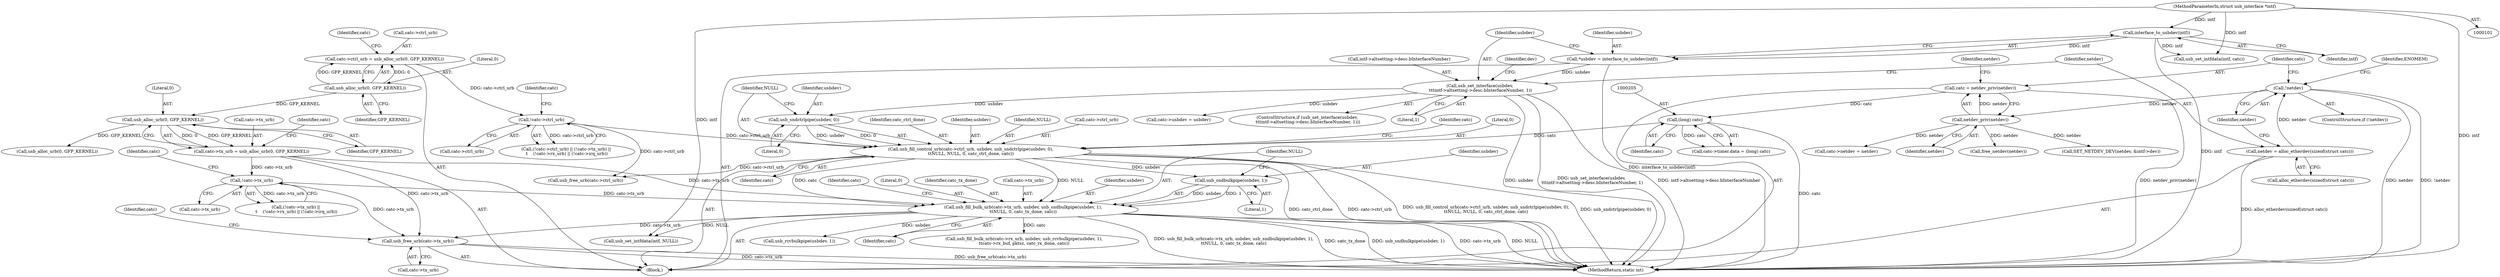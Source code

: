 digraph "0_linux_2d6a0e9de03ee658a9adc3bfb2f0ca55dff1e478@API" {
"1000627" [label="(Call,usb_free_urb(catc->tx_urb))"];
"1000343" [label="(Call,usb_fill_bulk_urb(catc->tx_urb, usbdev, usb_sndbulkpipe(usbdev, 1),\n\t\tNULL, 0, catc_tx_done, catc))"];
"1000221" [label="(Call,catc->tx_urb = usb_alloc_urb(0, GFP_KERNEL))"];
"1000225" [label="(Call,usb_alloc_urb(0, GFP_KERNEL))"];
"1000218" [label="(Call,usb_alloc_urb(0, GFP_KERNEL))"];
"1000249" [label="(Call,!catc->tx_urb)"];
"1000348" [label="(Call,usb_sndbulkpipe(usbdev, 1))"];
"1000330" [label="(Call,usb_fill_control_urb(catc->ctrl_urb, usbdev, usb_sndctrlpipe(usbdev, 0),\n\t\tNULL, NULL, 0, catc_ctrl_done, catc))"];
"1000244" [label="(Call,!catc->ctrl_urb)"];
"1000214" [label="(Call,catc->ctrl_urb = usb_alloc_urb(0, GFP_KERNEL))"];
"1000335" [label="(Call,usb_sndctrlpipe(usbdev, 0))"];
"1000124" [label="(Call,usb_set_interface(usbdev,\n \t\t\tintf->altsetting->desc.bInterfaceNumber, 1))"];
"1000113" [label="(Call,*usbdev = interface_to_usbdev(intf))"];
"1000115" [label="(Call,interface_to_usbdev(intf))"];
"1000102" [label="(MethodParameterIn,struct usb_interface *intf)"];
"1000204" [label="(Call,(long) catc)"];
"1000152" [label="(Call,catc = netdev_priv(netdev))"];
"1000154" [label="(Call,netdev_priv(netdev))"];
"1000147" [label="(Call,!netdev)"];
"1000141" [label="(Call,netdev = alloc_etherdev(sizeof(struct catc)))"];
"1000334" [label="(Identifier,usbdev)"];
"1000219" [label="(Literal,0)"];
"1000336" [label="(Identifier,usbdev)"];
"1000251" [label="(Identifier,catc)"];
"1000243" [label="(Call,(!catc->ctrl_urb) || (!catc->tx_urb) || \n\t    (!catc->rx_urb) || (!catc->irq_urb))"];
"1000339" [label="(Identifier,NULL)"];
"1000155" [label="(Identifier,netdev)"];
"1000126" [label="(Call,intf->altsetting->desc.bInterfaceNumber)"];
"1000627" [label="(Call,usb_free_urb(catc->tx_urb))"];
"1000124" [label="(Call,usb_set_interface(usbdev,\n \t\t\tintf->altsetting->desc.bInterfaceNumber, 1))"];
"1000225" [label="(Call,usb_alloc_urb(0, GFP_KERNEL))"];
"1000343" [label="(Call,usb_fill_bulk_urb(catc->tx_urb, usbdev, usb_sndbulkpipe(usbdev, 1),\n\t\tNULL, 0, catc_tx_done, catc))"];
"1000342" [label="(Identifier,catc)"];
"1000331" [label="(Call,catc->ctrl_urb)"];
"1000338" [label="(Identifier,NULL)"];
"1000250" [label="(Call,catc->tx_urb)"];
"1000643" [label="(MethodReturn,static int)"];
"1000148" [label="(Identifier,netdev)"];
"1000154" [label="(Call,netdev_priv(netdev))"];
"1000151" [label="(Identifier,ENOMEM)"];
"1000623" [label="(Call,usb_free_urb(catc->ctrl_urb))"];
"1000357" [label="(Identifier,catc)"];
"1000633" [label="(Identifier,catc)"];
"1000142" [label="(Identifier,netdev)"];
"1000345" [label="(Identifier,catc)"];
"1000125" [label="(Identifier,usbdev)"];
"1000115" [label="(Call,interface_to_usbdev(intf))"];
"1000173" [label="(Call,catc->usbdev = usbdev)"];
"1000206" [label="(Identifier,catc)"];
"1000226" [label="(Literal,0)"];
"1000352" [label="(Literal,0)"];
"1000354" [label="(Identifier,catc)"];
"1000248" [label="(Call,(!catc->tx_urb) || \n\t    (!catc->rx_urb) || (!catc->irq_urb))"];
"1000123" [label="(ControlStructure,if (usb_set_interface(usbdev,\n \t\t\tintf->altsetting->desc.bInterfaceNumber, 1)))"];
"1000136" [label="(Identifier,dev)"];
"1000116" [label="(Identifier,intf)"];
"1000133" [label="(Literal,1)"];
"1000351" [label="(Identifier,NULL)"];
"1000353" [label="(Identifier,catc_tx_done)"];
"1000214" [label="(Call,catc->ctrl_urb = usb_alloc_urb(0, GFP_KERNEL))"];
"1000335" [label="(Call,usb_sndctrlpipe(usbdev, 0))"];
"1000350" [label="(Literal,1)"];
"1000232" [label="(Call,usb_alloc_urb(0, GFP_KERNEL))"];
"1000113" [label="(Call,*usbdev = interface_to_usbdev(intf))"];
"1000158" [label="(Identifier,netdev)"];
"1000244" [label="(Call,!catc->ctrl_urb)"];
"1000639" [label="(Call,free_netdev(netdev))"];
"1000147" [label="(Call,!netdev)"];
"1000141" [label="(Call,netdev = alloc_etherdev(sizeof(struct catc)))"];
"1000215" [label="(Call,catc->ctrl_urb)"];
"1000222" [label="(Call,catc->tx_urb)"];
"1000355" [label="(Call,usb_fill_bulk_urb(catc->rx_urb, usbdev, usb_rcvbulkpipe(usbdev, 1),\n\t\tcatc->rx_buf, pktsz, catc_rx_done, catc))"];
"1000340" [label="(Literal,0)"];
"1000227" [label="(Identifier,GFP_KERNEL)"];
"1000344" [label="(Call,catc->tx_urb)"];
"1000152" [label="(Call,catc = netdev_priv(netdev))"];
"1000628" [label="(Call,catc->tx_urb)"];
"1000348" [label="(Call,usb_sndbulkpipe(usbdev, 1))"];
"1000204" [label="(Call,(long) catc)"];
"1000360" [label="(Call,usb_rcvbulkpipe(usbdev, 1))"];
"1000153" [label="(Identifier,catc)"];
"1000221" [label="(Call,catc->tx_urb = usb_alloc_urb(0, GFP_KERNEL))"];
"1000347" [label="(Identifier,usbdev)"];
"1000603" [label="(Call,SET_NETDEV_DEV(netdev, &intf->dev))"];
"1000218" [label="(Call,usb_alloc_urb(0, GFP_KERNEL))"];
"1000341" [label="(Identifier,catc_ctrl_done)"];
"1000114" [label="(Identifier,usbdev)"];
"1000245" [label="(Call,catc->ctrl_urb)"];
"1000349" [label="(Identifier,usbdev)"];
"1000619" [label="(Call,usb_set_intfdata(intf, NULL))"];
"1000230" [label="(Identifier,catc)"];
"1000143" [label="(Call,alloc_etherdev(sizeof(struct catc)))"];
"1000256" [label="(Identifier,catc)"];
"1000104" [label="(Block,)"];
"1000102" [label="(MethodParameterIn,struct usb_interface *intf)"];
"1000220" [label="(Identifier,GFP_KERNEL)"];
"1000198" [label="(Call,catc->timer.data = (long) catc)"];
"1000223" [label="(Identifier,catc)"];
"1000330" [label="(Call,usb_fill_control_urb(catc->ctrl_urb, usbdev, usb_sndctrlpipe(usbdev, 0),\n\t\tNULL, NULL, 0, catc_ctrl_done, catc))"];
"1000178" [label="(Call,catc->netdev = netdev)"];
"1000600" [label="(Call,usb_set_intfdata(intf, catc))"];
"1000337" [label="(Literal,0)"];
"1000249" [label="(Call,!catc->tx_urb)"];
"1000146" [label="(ControlStructure,if (!netdev))"];
"1000627" -> "1000104"  [label="AST: "];
"1000627" -> "1000628"  [label="CFG: "];
"1000628" -> "1000627"  [label="AST: "];
"1000633" -> "1000627"  [label="CFG: "];
"1000627" -> "1000643"  [label="DDG: usb_free_urb(catc->tx_urb)"];
"1000627" -> "1000643"  [label="DDG: catc->tx_urb"];
"1000343" -> "1000627"  [label="DDG: catc->tx_urb"];
"1000221" -> "1000627"  [label="DDG: catc->tx_urb"];
"1000249" -> "1000627"  [label="DDG: catc->tx_urb"];
"1000343" -> "1000104"  [label="AST: "];
"1000343" -> "1000354"  [label="CFG: "];
"1000344" -> "1000343"  [label="AST: "];
"1000347" -> "1000343"  [label="AST: "];
"1000348" -> "1000343"  [label="AST: "];
"1000351" -> "1000343"  [label="AST: "];
"1000352" -> "1000343"  [label="AST: "];
"1000353" -> "1000343"  [label="AST: "];
"1000354" -> "1000343"  [label="AST: "];
"1000357" -> "1000343"  [label="CFG: "];
"1000343" -> "1000643"  [label="DDG: catc->tx_urb"];
"1000343" -> "1000643"  [label="DDG: NULL"];
"1000343" -> "1000643"  [label="DDG: usb_fill_bulk_urb(catc->tx_urb, usbdev, usb_sndbulkpipe(usbdev, 1),\n\t\tNULL, 0, catc_tx_done, catc)"];
"1000343" -> "1000643"  [label="DDG: catc_tx_done"];
"1000343" -> "1000643"  [label="DDG: usb_sndbulkpipe(usbdev, 1)"];
"1000221" -> "1000343"  [label="DDG: catc->tx_urb"];
"1000249" -> "1000343"  [label="DDG: catc->tx_urb"];
"1000348" -> "1000343"  [label="DDG: usbdev"];
"1000348" -> "1000343"  [label="DDG: 1"];
"1000330" -> "1000343"  [label="DDG: NULL"];
"1000330" -> "1000343"  [label="DDG: catc"];
"1000343" -> "1000360"  [label="DDG: usbdev"];
"1000343" -> "1000355"  [label="DDG: catc"];
"1000343" -> "1000619"  [label="DDG: NULL"];
"1000221" -> "1000104"  [label="AST: "];
"1000221" -> "1000225"  [label="CFG: "];
"1000222" -> "1000221"  [label="AST: "];
"1000225" -> "1000221"  [label="AST: "];
"1000230" -> "1000221"  [label="CFG: "];
"1000225" -> "1000221"  [label="DDG: 0"];
"1000225" -> "1000221"  [label="DDG: GFP_KERNEL"];
"1000221" -> "1000249"  [label="DDG: catc->tx_urb"];
"1000225" -> "1000227"  [label="CFG: "];
"1000226" -> "1000225"  [label="AST: "];
"1000227" -> "1000225"  [label="AST: "];
"1000218" -> "1000225"  [label="DDG: GFP_KERNEL"];
"1000225" -> "1000232"  [label="DDG: GFP_KERNEL"];
"1000218" -> "1000214"  [label="AST: "];
"1000218" -> "1000220"  [label="CFG: "];
"1000219" -> "1000218"  [label="AST: "];
"1000220" -> "1000218"  [label="AST: "];
"1000214" -> "1000218"  [label="CFG: "];
"1000218" -> "1000214"  [label="DDG: 0"];
"1000218" -> "1000214"  [label="DDG: GFP_KERNEL"];
"1000249" -> "1000248"  [label="AST: "];
"1000249" -> "1000250"  [label="CFG: "];
"1000250" -> "1000249"  [label="AST: "];
"1000256" -> "1000249"  [label="CFG: "];
"1000248" -> "1000249"  [label="CFG: "];
"1000249" -> "1000248"  [label="DDG: catc->tx_urb"];
"1000348" -> "1000350"  [label="CFG: "];
"1000349" -> "1000348"  [label="AST: "];
"1000350" -> "1000348"  [label="AST: "];
"1000351" -> "1000348"  [label="CFG: "];
"1000330" -> "1000348"  [label="DDG: usbdev"];
"1000330" -> "1000104"  [label="AST: "];
"1000330" -> "1000342"  [label="CFG: "];
"1000331" -> "1000330"  [label="AST: "];
"1000334" -> "1000330"  [label="AST: "];
"1000335" -> "1000330"  [label="AST: "];
"1000338" -> "1000330"  [label="AST: "];
"1000339" -> "1000330"  [label="AST: "];
"1000340" -> "1000330"  [label="AST: "];
"1000341" -> "1000330"  [label="AST: "];
"1000342" -> "1000330"  [label="AST: "];
"1000345" -> "1000330"  [label="CFG: "];
"1000330" -> "1000643"  [label="DDG: catc->ctrl_urb"];
"1000330" -> "1000643"  [label="DDG: usb_fill_control_urb(catc->ctrl_urb, usbdev, usb_sndctrlpipe(usbdev, 0),\n\t\tNULL, NULL, 0, catc_ctrl_done, catc)"];
"1000330" -> "1000643"  [label="DDG: usb_sndctrlpipe(usbdev, 0)"];
"1000330" -> "1000643"  [label="DDG: catc_ctrl_done"];
"1000244" -> "1000330"  [label="DDG: catc->ctrl_urb"];
"1000335" -> "1000330"  [label="DDG: usbdev"];
"1000335" -> "1000330"  [label="DDG: 0"];
"1000204" -> "1000330"  [label="DDG: catc"];
"1000330" -> "1000623"  [label="DDG: catc->ctrl_urb"];
"1000244" -> "1000243"  [label="AST: "];
"1000244" -> "1000245"  [label="CFG: "];
"1000245" -> "1000244"  [label="AST: "];
"1000251" -> "1000244"  [label="CFG: "];
"1000243" -> "1000244"  [label="CFG: "];
"1000244" -> "1000243"  [label="DDG: catc->ctrl_urb"];
"1000214" -> "1000244"  [label="DDG: catc->ctrl_urb"];
"1000244" -> "1000623"  [label="DDG: catc->ctrl_urb"];
"1000214" -> "1000104"  [label="AST: "];
"1000215" -> "1000214"  [label="AST: "];
"1000223" -> "1000214"  [label="CFG: "];
"1000335" -> "1000337"  [label="CFG: "];
"1000336" -> "1000335"  [label="AST: "];
"1000337" -> "1000335"  [label="AST: "];
"1000338" -> "1000335"  [label="CFG: "];
"1000124" -> "1000335"  [label="DDG: usbdev"];
"1000124" -> "1000123"  [label="AST: "];
"1000124" -> "1000133"  [label="CFG: "];
"1000125" -> "1000124"  [label="AST: "];
"1000126" -> "1000124"  [label="AST: "];
"1000133" -> "1000124"  [label="AST: "];
"1000136" -> "1000124"  [label="CFG: "];
"1000142" -> "1000124"  [label="CFG: "];
"1000124" -> "1000643"  [label="DDG: intf->altsetting->desc.bInterfaceNumber"];
"1000124" -> "1000643"  [label="DDG: usbdev"];
"1000124" -> "1000643"  [label="DDG: usb_set_interface(usbdev,\n \t\t\tintf->altsetting->desc.bInterfaceNumber, 1)"];
"1000113" -> "1000124"  [label="DDG: usbdev"];
"1000124" -> "1000173"  [label="DDG: usbdev"];
"1000113" -> "1000104"  [label="AST: "];
"1000113" -> "1000115"  [label="CFG: "];
"1000114" -> "1000113"  [label="AST: "];
"1000115" -> "1000113"  [label="AST: "];
"1000125" -> "1000113"  [label="CFG: "];
"1000113" -> "1000643"  [label="DDG: interface_to_usbdev(intf)"];
"1000115" -> "1000113"  [label="DDG: intf"];
"1000115" -> "1000116"  [label="CFG: "];
"1000116" -> "1000115"  [label="AST: "];
"1000115" -> "1000643"  [label="DDG: intf"];
"1000102" -> "1000115"  [label="DDG: intf"];
"1000115" -> "1000600"  [label="DDG: intf"];
"1000102" -> "1000101"  [label="AST: "];
"1000102" -> "1000643"  [label="DDG: intf"];
"1000102" -> "1000600"  [label="DDG: intf"];
"1000102" -> "1000619"  [label="DDG: intf"];
"1000204" -> "1000198"  [label="AST: "];
"1000204" -> "1000206"  [label="CFG: "];
"1000205" -> "1000204"  [label="AST: "];
"1000206" -> "1000204"  [label="AST: "];
"1000198" -> "1000204"  [label="CFG: "];
"1000204" -> "1000643"  [label="DDG: catc"];
"1000204" -> "1000198"  [label="DDG: catc"];
"1000152" -> "1000204"  [label="DDG: catc"];
"1000152" -> "1000104"  [label="AST: "];
"1000152" -> "1000154"  [label="CFG: "];
"1000153" -> "1000152"  [label="AST: "];
"1000154" -> "1000152"  [label="AST: "];
"1000158" -> "1000152"  [label="CFG: "];
"1000152" -> "1000643"  [label="DDG: netdev_priv(netdev)"];
"1000154" -> "1000152"  [label="DDG: netdev"];
"1000154" -> "1000155"  [label="CFG: "];
"1000155" -> "1000154"  [label="AST: "];
"1000147" -> "1000154"  [label="DDG: netdev"];
"1000154" -> "1000178"  [label="DDG: netdev"];
"1000154" -> "1000603"  [label="DDG: netdev"];
"1000154" -> "1000639"  [label="DDG: netdev"];
"1000147" -> "1000146"  [label="AST: "];
"1000147" -> "1000148"  [label="CFG: "];
"1000148" -> "1000147"  [label="AST: "];
"1000151" -> "1000147"  [label="CFG: "];
"1000153" -> "1000147"  [label="CFG: "];
"1000147" -> "1000643"  [label="DDG: netdev"];
"1000147" -> "1000643"  [label="DDG: !netdev"];
"1000141" -> "1000147"  [label="DDG: netdev"];
"1000141" -> "1000104"  [label="AST: "];
"1000141" -> "1000143"  [label="CFG: "];
"1000142" -> "1000141"  [label="AST: "];
"1000143" -> "1000141"  [label="AST: "];
"1000148" -> "1000141"  [label="CFG: "];
"1000141" -> "1000643"  [label="DDG: alloc_etherdev(sizeof(struct catc))"];
}
